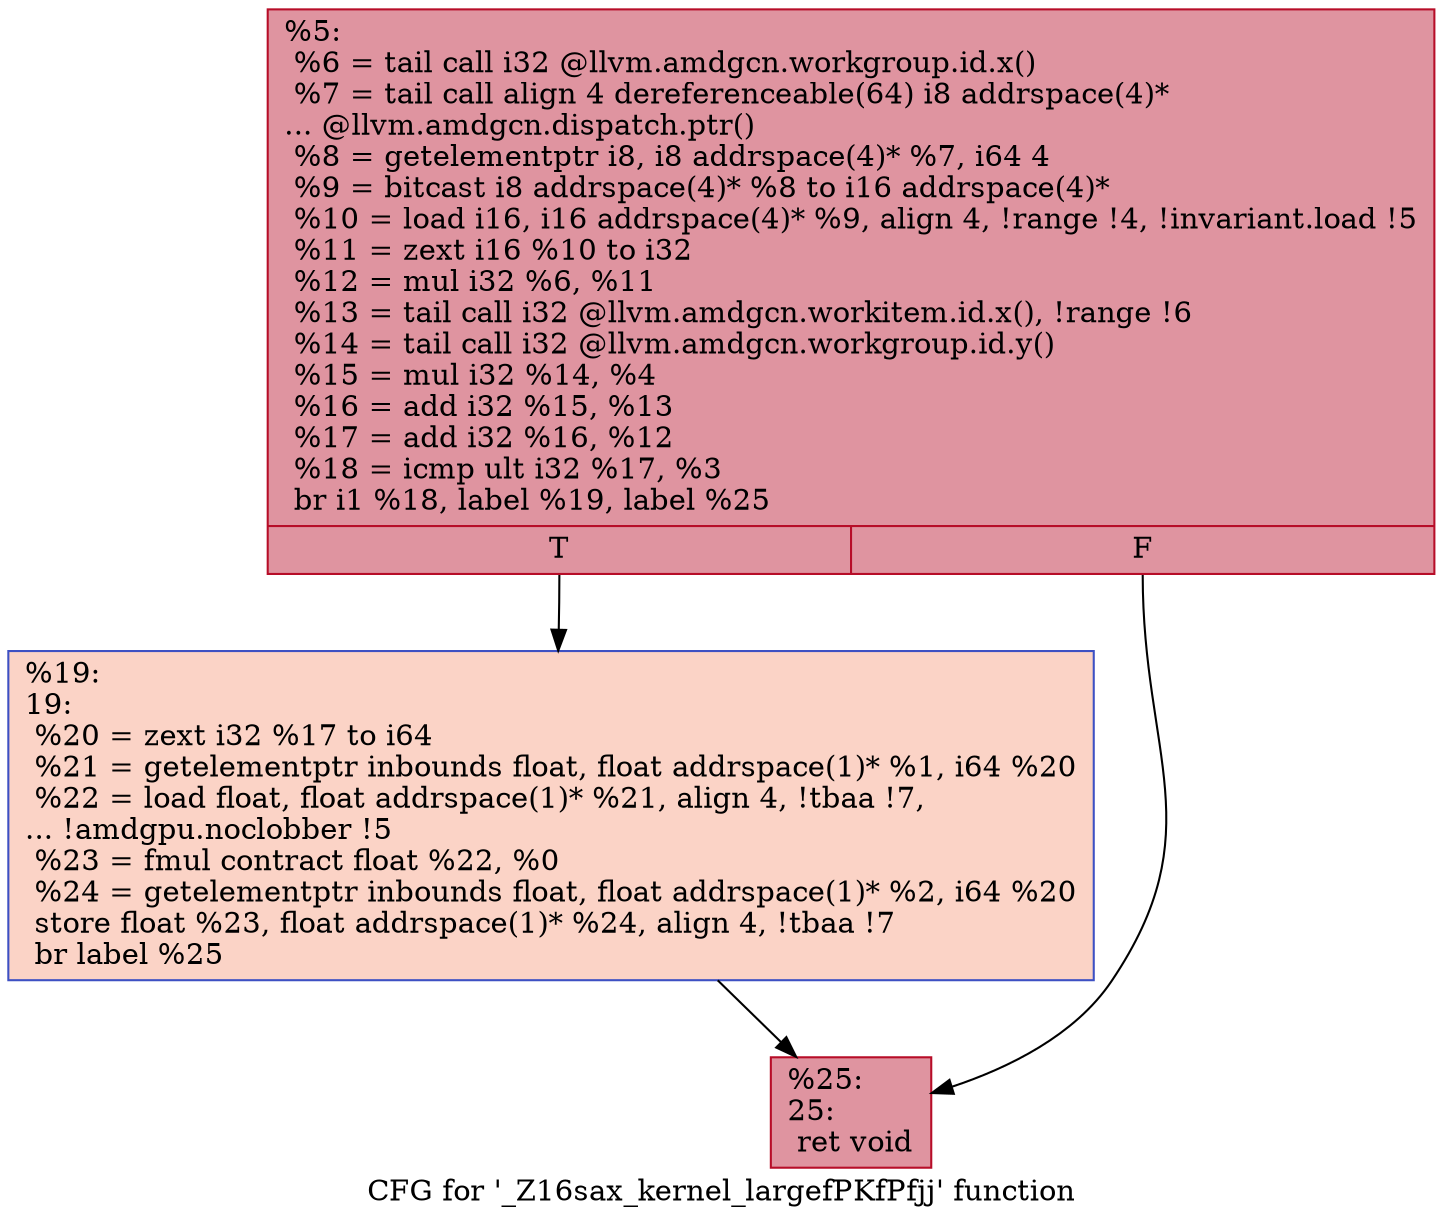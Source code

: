 digraph "CFG for '_Z16sax_kernel_largefPKfPfjj' function" {
	label="CFG for '_Z16sax_kernel_largefPKfPfjj' function";

	Node0x598d1e0 [shape=record,color="#b70d28ff", style=filled, fillcolor="#b70d2870",label="{%5:\l  %6 = tail call i32 @llvm.amdgcn.workgroup.id.x()\l  %7 = tail call align 4 dereferenceable(64) i8 addrspace(4)*\l... @llvm.amdgcn.dispatch.ptr()\l  %8 = getelementptr i8, i8 addrspace(4)* %7, i64 4\l  %9 = bitcast i8 addrspace(4)* %8 to i16 addrspace(4)*\l  %10 = load i16, i16 addrspace(4)* %9, align 4, !range !4, !invariant.load !5\l  %11 = zext i16 %10 to i32\l  %12 = mul i32 %6, %11\l  %13 = tail call i32 @llvm.amdgcn.workitem.id.x(), !range !6\l  %14 = tail call i32 @llvm.amdgcn.workgroup.id.y()\l  %15 = mul i32 %14, %4\l  %16 = add i32 %15, %13\l  %17 = add i32 %16, %12\l  %18 = icmp ult i32 %17, %3\l  br i1 %18, label %19, label %25\l|{<s0>T|<s1>F}}"];
	Node0x598d1e0:s0 -> Node0x598f420;
	Node0x598d1e0:s1 -> Node0x598f4b0;
	Node0x598f420 [shape=record,color="#3d50c3ff", style=filled, fillcolor="#f59c7d70",label="{%19:\l19:                                               \l  %20 = zext i32 %17 to i64\l  %21 = getelementptr inbounds float, float addrspace(1)* %1, i64 %20\l  %22 = load float, float addrspace(1)* %21, align 4, !tbaa !7,\l... !amdgpu.noclobber !5\l  %23 = fmul contract float %22, %0\l  %24 = getelementptr inbounds float, float addrspace(1)* %2, i64 %20\l  store float %23, float addrspace(1)* %24, align 4, !tbaa !7\l  br label %25\l}"];
	Node0x598f420 -> Node0x598f4b0;
	Node0x598f4b0 [shape=record,color="#b70d28ff", style=filled, fillcolor="#b70d2870",label="{%25:\l25:                                               \l  ret void\l}"];
}
